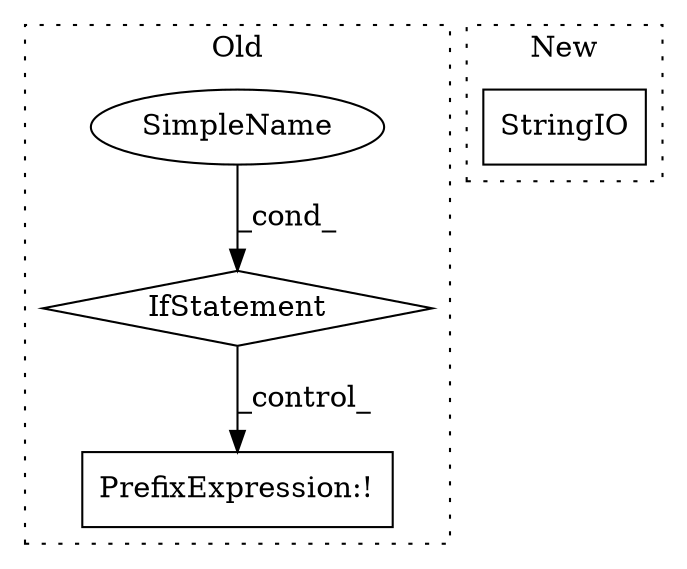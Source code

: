 digraph G {
subgraph cluster0 {
1 [label="IfStatement" a="25" s="2986,2999" l="4,2" shape="diamond"];
3 [label="PrefixExpression:!" a="38" s="3449" l="1" shape="box"];
4 [label="SimpleName" a="42" s="2990" l="9" shape="ellipse"];
label = "Old";
style="dotted";
}
subgraph cluster1 {
2 [label="StringIO" a="32" s="2591" l="10" shape="box"];
label = "New";
style="dotted";
}
1 -> 3 [label="_control_"];
4 -> 1 [label="_cond_"];
}